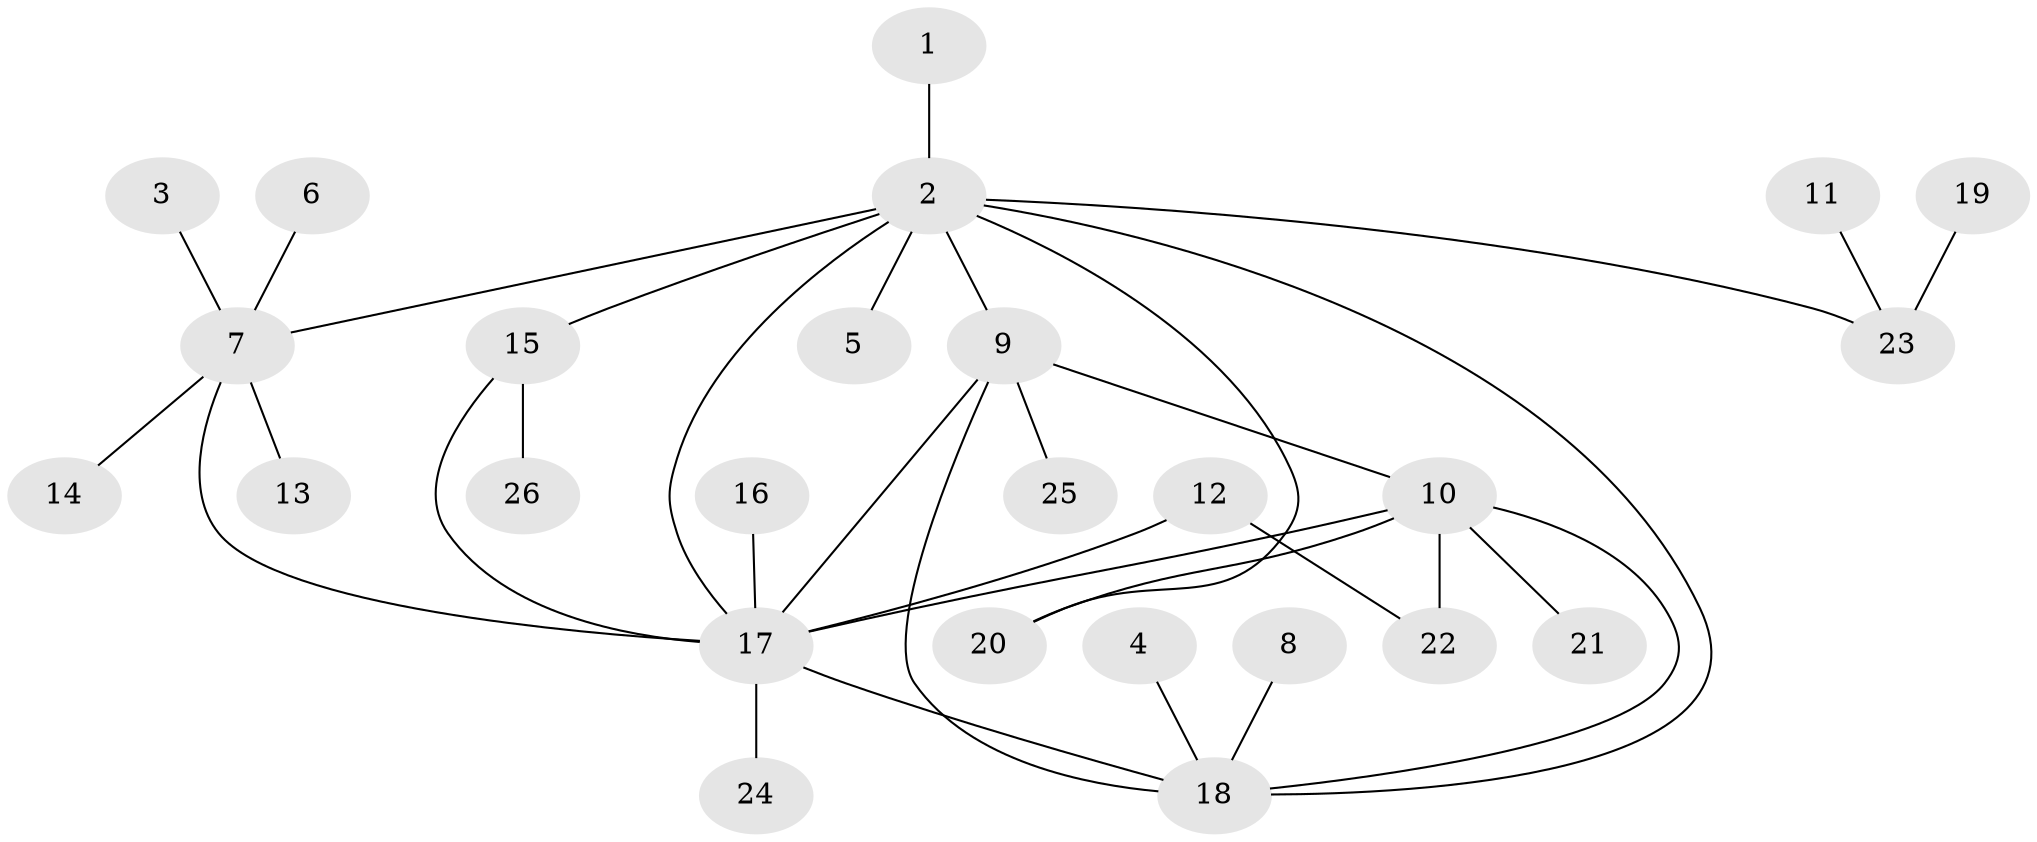 // original degree distribution, {6: 0.0196078431372549, 2: 0.11764705882352941, 3: 0.13725490196078433, 8: 0.0392156862745098, 11: 0.0392156862745098, 5: 0.0392156862745098, 1: 0.6078431372549019}
// Generated by graph-tools (version 1.1) at 2025/02/03/09/25 03:02:43]
// undirected, 26 vertices, 34 edges
graph export_dot {
graph [start="1"]
  node [color=gray90,style=filled];
  1;
  2;
  3;
  4;
  5;
  6;
  7;
  8;
  9;
  10;
  11;
  12;
  13;
  14;
  15;
  16;
  17;
  18;
  19;
  20;
  21;
  22;
  23;
  24;
  25;
  26;
  1 -- 2 [weight=1.0];
  2 -- 5 [weight=1.0];
  2 -- 7 [weight=1.0];
  2 -- 9 [weight=1.0];
  2 -- 15 [weight=1.0];
  2 -- 17 [weight=1.0];
  2 -- 18 [weight=1.0];
  2 -- 20 [weight=1.0];
  2 -- 23 [weight=1.0];
  3 -- 7 [weight=1.0];
  4 -- 18 [weight=1.0];
  6 -- 7 [weight=1.0];
  7 -- 13 [weight=1.0];
  7 -- 14 [weight=1.0];
  7 -- 17 [weight=1.0];
  8 -- 18 [weight=1.0];
  9 -- 10 [weight=1.0];
  9 -- 17 [weight=1.0];
  9 -- 18 [weight=1.0];
  9 -- 25 [weight=1.0];
  10 -- 17 [weight=1.0];
  10 -- 18 [weight=1.0];
  10 -- 20 [weight=1.0];
  10 -- 21 [weight=1.0];
  10 -- 22 [weight=1.0];
  11 -- 23 [weight=1.0];
  12 -- 17 [weight=1.0];
  12 -- 22 [weight=1.0];
  15 -- 17 [weight=1.0];
  15 -- 26 [weight=1.0];
  16 -- 17 [weight=1.0];
  17 -- 18 [weight=1.0];
  17 -- 24 [weight=1.0];
  19 -- 23 [weight=1.0];
}
